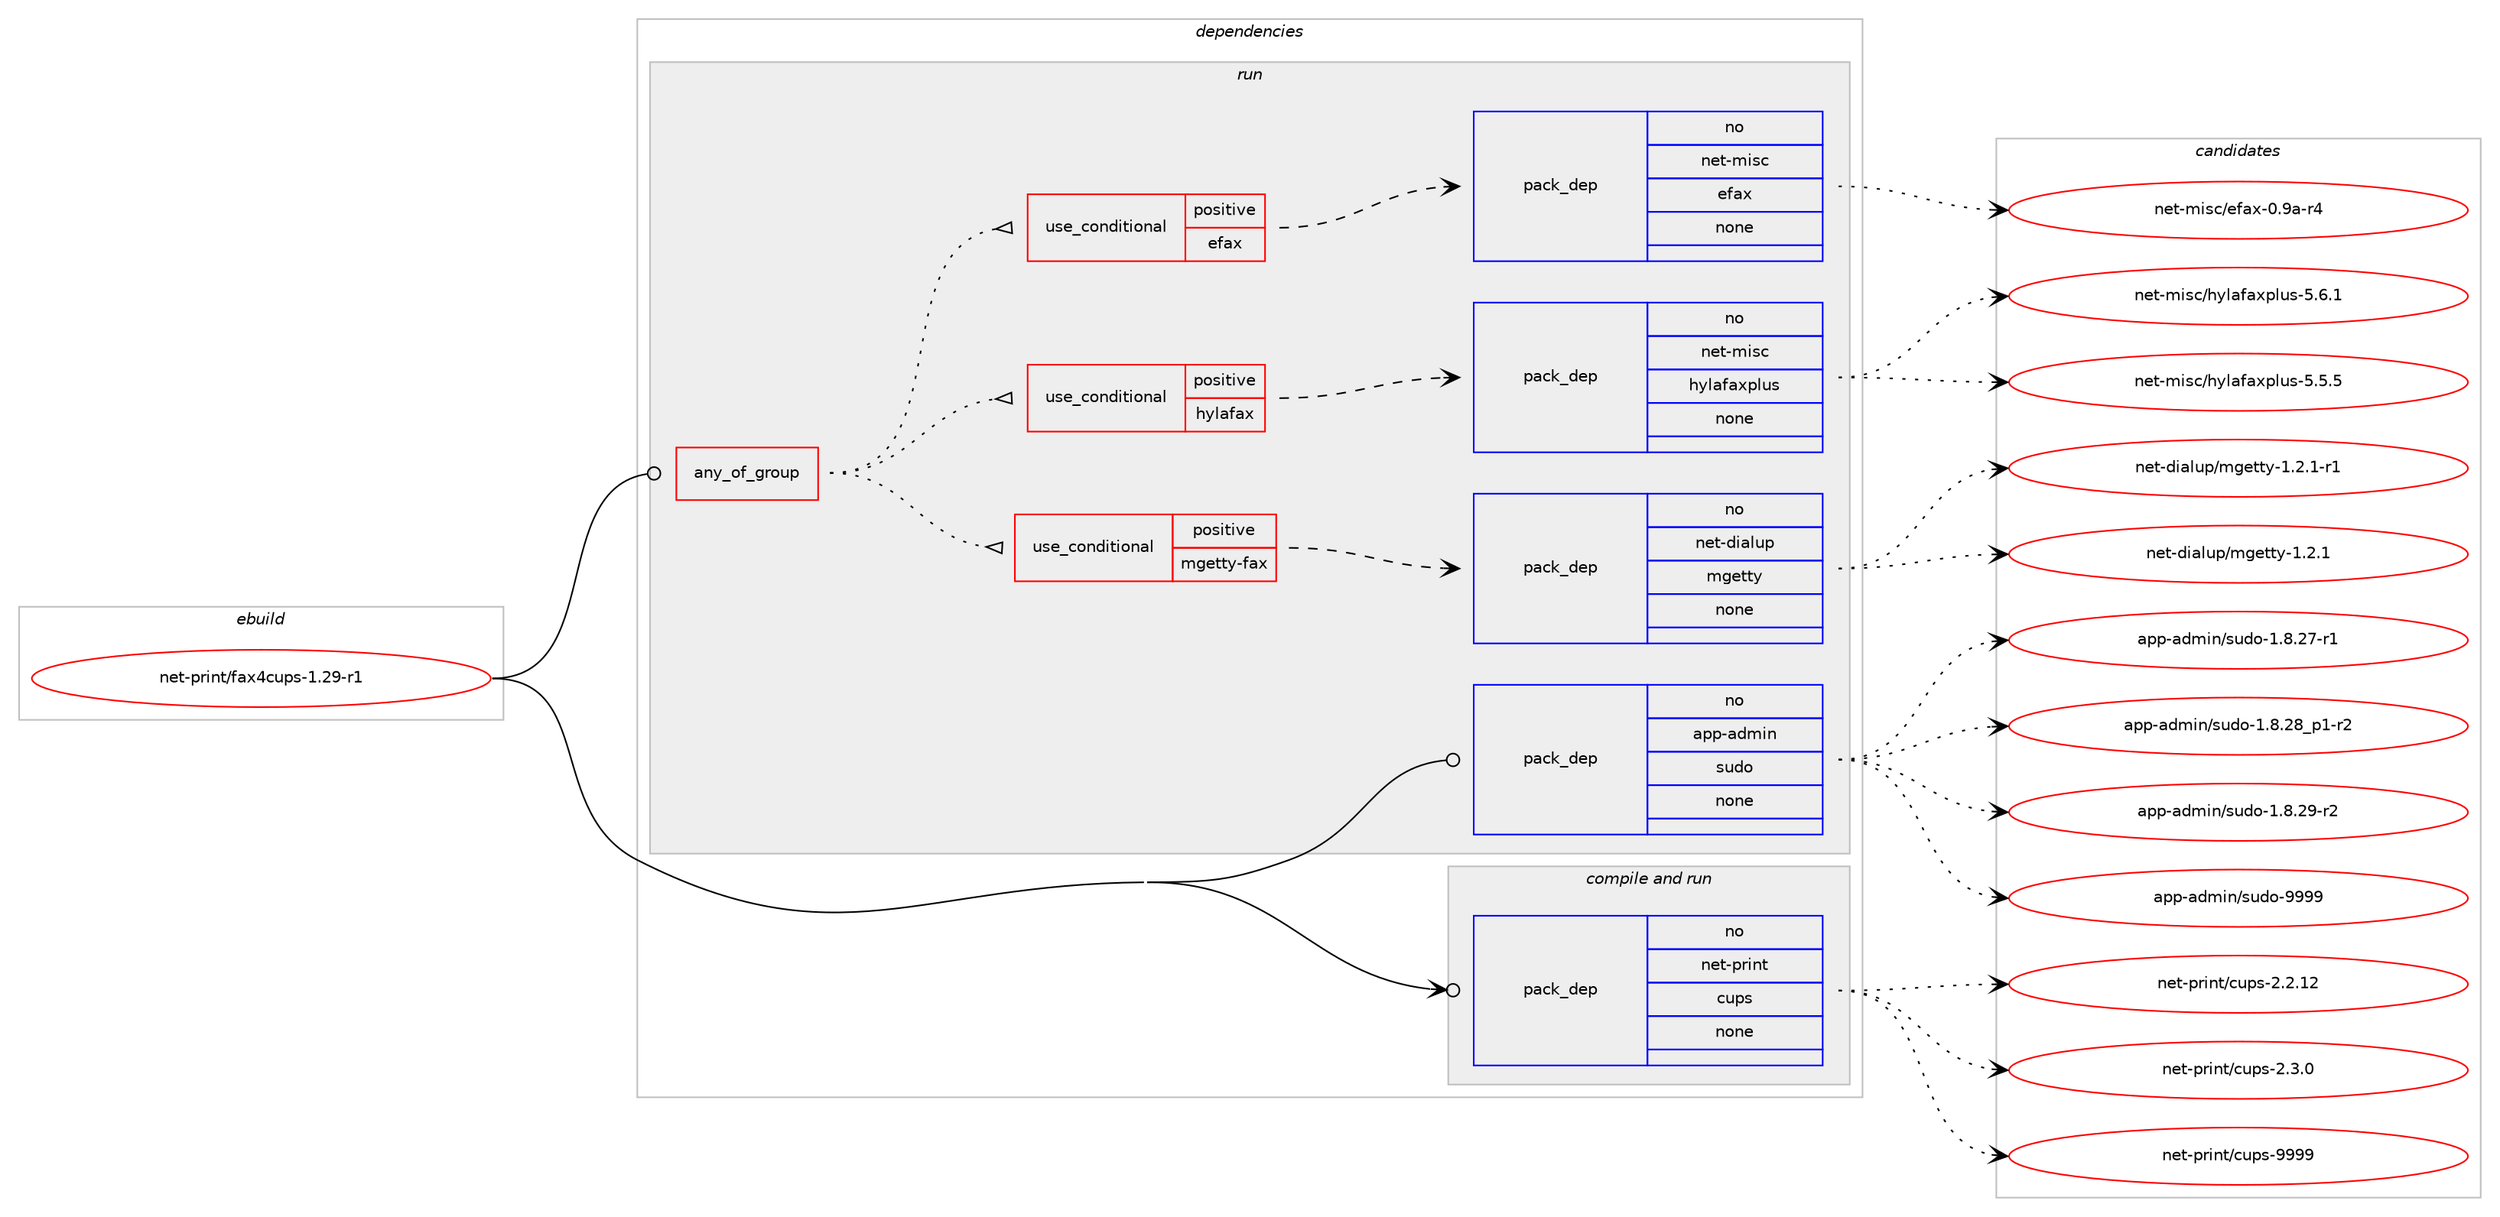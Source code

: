 digraph prolog {

# *************
# Graph options
# *************

newrank=true;
concentrate=true;
compound=true;
graph [rankdir=LR,fontname=Helvetica,fontsize=10,ranksep=1.5];#, ranksep=2.5, nodesep=0.2];
edge  [arrowhead=vee];
node  [fontname=Helvetica,fontsize=10];

# **********
# The ebuild
# **********

subgraph cluster_leftcol {
color=gray;
rank=same;
label=<<i>ebuild</i>>;
id [label="net-print/fax4cups-1.29-r1", color=red, width=4, href="../net-print/fax4cups-1.29-r1.svg"];
}

# ****************
# The dependencies
# ****************

subgraph cluster_midcol {
color=gray;
label=<<i>dependencies</i>>;
subgraph cluster_compile {
fillcolor="#eeeeee";
style=filled;
label=<<i>compile</i>>;
}
subgraph cluster_compileandrun {
fillcolor="#eeeeee";
style=filled;
label=<<i>compile and run</i>>;
subgraph pack621554 {
dependency841515 [label=<<TABLE BORDER="0" CELLBORDER="1" CELLSPACING="0" CELLPADDING="4" WIDTH="220"><TR><TD ROWSPAN="6" CELLPADDING="30">pack_dep</TD></TR><TR><TD WIDTH="110">no</TD></TR><TR><TD>net-print</TD></TR><TR><TD>cups</TD></TR><TR><TD>none</TD></TR><TR><TD></TD></TR></TABLE>>, shape=none, color=blue];
}
id:e -> dependency841515:w [weight=20,style="solid",arrowhead="odotvee"];
}
subgraph cluster_run {
fillcolor="#eeeeee";
style=filled;
label=<<i>run</i>>;
subgraph any14345 {
dependency841516 [label=<<TABLE BORDER="0" CELLBORDER="1" CELLSPACING="0" CELLPADDING="4"><TR><TD CELLPADDING="10">any_of_group</TD></TR></TABLE>>, shape=none, color=red];subgraph cond205118 {
dependency841517 [label=<<TABLE BORDER="0" CELLBORDER="1" CELLSPACING="0" CELLPADDING="4"><TR><TD ROWSPAN="3" CELLPADDING="10">use_conditional</TD></TR><TR><TD>positive</TD></TR><TR><TD>hylafax</TD></TR></TABLE>>, shape=none, color=red];
subgraph pack621555 {
dependency841518 [label=<<TABLE BORDER="0" CELLBORDER="1" CELLSPACING="0" CELLPADDING="4" WIDTH="220"><TR><TD ROWSPAN="6" CELLPADDING="30">pack_dep</TD></TR><TR><TD WIDTH="110">no</TD></TR><TR><TD>net-misc</TD></TR><TR><TD>hylafaxplus</TD></TR><TR><TD>none</TD></TR><TR><TD></TD></TR></TABLE>>, shape=none, color=blue];
}
dependency841517:e -> dependency841518:w [weight=20,style="dashed",arrowhead="vee"];
}
dependency841516:e -> dependency841517:w [weight=20,style="dotted",arrowhead="oinv"];
subgraph cond205119 {
dependency841519 [label=<<TABLE BORDER="0" CELLBORDER="1" CELLSPACING="0" CELLPADDING="4"><TR><TD ROWSPAN="3" CELLPADDING="10">use_conditional</TD></TR><TR><TD>positive</TD></TR><TR><TD>efax</TD></TR></TABLE>>, shape=none, color=red];
subgraph pack621556 {
dependency841520 [label=<<TABLE BORDER="0" CELLBORDER="1" CELLSPACING="0" CELLPADDING="4" WIDTH="220"><TR><TD ROWSPAN="6" CELLPADDING="30">pack_dep</TD></TR><TR><TD WIDTH="110">no</TD></TR><TR><TD>net-misc</TD></TR><TR><TD>efax</TD></TR><TR><TD>none</TD></TR><TR><TD></TD></TR></TABLE>>, shape=none, color=blue];
}
dependency841519:e -> dependency841520:w [weight=20,style="dashed",arrowhead="vee"];
}
dependency841516:e -> dependency841519:w [weight=20,style="dotted",arrowhead="oinv"];
subgraph cond205120 {
dependency841521 [label=<<TABLE BORDER="0" CELLBORDER="1" CELLSPACING="0" CELLPADDING="4"><TR><TD ROWSPAN="3" CELLPADDING="10">use_conditional</TD></TR><TR><TD>positive</TD></TR><TR><TD>mgetty-fax</TD></TR></TABLE>>, shape=none, color=red];
subgraph pack621557 {
dependency841522 [label=<<TABLE BORDER="0" CELLBORDER="1" CELLSPACING="0" CELLPADDING="4" WIDTH="220"><TR><TD ROWSPAN="6" CELLPADDING="30">pack_dep</TD></TR><TR><TD WIDTH="110">no</TD></TR><TR><TD>net-dialup</TD></TR><TR><TD>mgetty</TD></TR><TR><TD>none</TD></TR><TR><TD></TD></TR></TABLE>>, shape=none, color=blue];
}
dependency841521:e -> dependency841522:w [weight=20,style="dashed",arrowhead="vee"];
}
dependency841516:e -> dependency841521:w [weight=20,style="dotted",arrowhead="oinv"];
}
id:e -> dependency841516:w [weight=20,style="solid",arrowhead="odot"];
subgraph pack621558 {
dependency841523 [label=<<TABLE BORDER="0" CELLBORDER="1" CELLSPACING="0" CELLPADDING="4" WIDTH="220"><TR><TD ROWSPAN="6" CELLPADDING="30">pack_dep</TD></TR><TR><TD WIDTH="110">no</TD></TR><TR><TD>app-admin</TD></TR><TR><TD>sudo</TD></TR><TR><TD>none</TD></TR><TR><TD></TD></TR></TABLE>>, shape=none, color=blue];
}
id:e -> dependency841523:w [weight=20,style="solid",arrowhead="odot"];
}
}

# **************
# The candidates
# **************

subgraph cluster_choices {
rank=same;
color=gray;
label=<<i>candidates</i>>;

subgraph choice621554 {
color=black;
nodesep=1;
choice11010111645112114105110116479911711211545504650464950 [label="net-print/cups-2.2.12", color=red, width=4,href="../net-print/cups-2.2.12.svg"];
choice110101116451121141051101164799117112115455046514648 [label="net-print/cups-2.3.0", color=red, width=4,href="../net-print/cups-2.3.0.svg"];
choice1101011164511211410511011647991171121154557575757 [label="net-print/cups-9999", color=red, width=4,href="../net-print/cups-9999.svg"];
dependency841515:e -> choice11010111645112114105110116479911711211545504650464950:w [style=dotted,weight="100"];
dependency841515:e -> choice110101116451121141051101164799117112115455046514648:w [style=dotted,weight="100"];
dependency841515:e -> choice1101011164511211410511011647991171121154557575757:w [style=dotted,weight="100"];
}
subgraph choice621555 {
color=black;
nodesep=1;
choice1101011164510910511599471041211089710297120112108117115455346534653 [label="net-misc/hylafaxplus-5.5.5", color=red, width=4,href="../net-misc/hylafaxplus-5.5.5.svg"];
choice1101011164510910511599471041211089710297120112108117115455346544649 [label="net-misc/hylafaxplus-5.6.1", color=red, width=4,href="../net-misc/hylafaxplus-5.6.1.svg"];
dependency841518:e -> choice1101011164510910511599471041211089710297120112108117115455346534653:w [style=dotted,weight="100"];
dependency841518:e -> choice1101011164510910511599471041211089710297120112108117115455346544649:w [style=dotted,weight="100"];
}
subgraph choice621556 {
color=black;
nodesep=1;
choice1101011164510910511599471011029712045484657974511452 [label="net-misc/efax-0.9a-r4", color=red, width=4,href="../net-misc/efax-0.9a-r4.svg"];
dependency841520:e -> choice1101011164510910511599471011029712045484657974511452:w [style=dotted,weight="100"];
}
subgraph choice621557 {
color=black;
nodesep=1;
choice110101116451001059710811711247109103101116116121454946504649 [label="net-dialup/mgetty-1.2.1", color=red, width=4,href="../net-dialup/mgetty-1.2.1.svg"];
choice1101011164510010597108117112471091031011161161214549465046494511449 [label="net-dialup/mgetty-1.2.1-r1", color=red, width=4,href="../net-dialup/mgetty-1.2.1-r1.svg"];
dependency841522:e -> choice110101116451001059710811711247109103101116116121454946504649:w [style=dotted,weight="100"];
dependency841522:e -> choice1101011164510010597108117112471091031011161161214549465046494511449:w [style=dotted,weight="100"];
}
subgraph choice621558 {
color=black;
nodesep=1;
choice97112112459710010910511047115117100111454946564650554511449 [label="app-admin/sudo-1.8.27-r1", color=red, width=4,href="../app-admin/sudo-1.8.27-r1.svg"];
choice971121124597100109105110471151171001114549465646505695112494511450 [label="app-admin/sudo-1.8.28_p1-r2", color=red, width=4,href="../app-admin/sudo-1.8.28_p1-r2.svg"];
choice97112112459710010910511047115117100111454946564650574511450 [label="app-admin/sudo-1.8.29-r2", color=red, width=4,href="../app-admin/sudo-1.8.29-r2.svg"];
choice971121124597100109105110471151171001114557575757 [label="app-admin/sudo-9999", color=red, width=4,href="../app-admin/sudo-9999.svg"];
dependency841523:e -> choice97112112459710010910511047115117100111454946564650554511449:w [style=dotted,weight="100"];
dependency841523:e -> choice971121124597100109105110471151171001114549465646505695112494511450:w [style=dotted,weight="100"];
dependency841523:e -> choice97112112459710010910511047115117100111454946564650574511450:w [style=dotted,weight="100"];
dependency841523:e -> choice971121124597100109105110471151171001114557575757:w [style=dotted,weight="100"];
}
}

}
